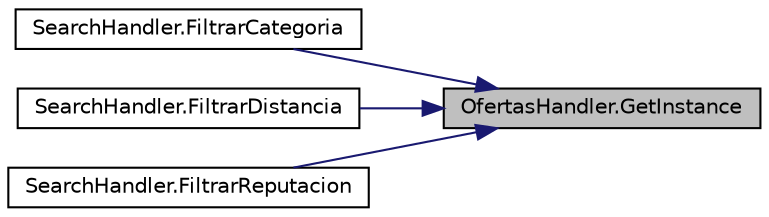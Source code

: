digraph "OfertasHandler.GetInstance"
{
 // INTERACTIVE_SVG=YES
 // LATEX_PDF_SIZE
  edge [fontname="Helvetica",fontsize="10",labelfontname="Helvetica",labelfontsize="10"];
  node [fontname="Helvetica",fontsize="10",shape=record];
  rankdir="RL";
  Node1 [label="OfertasHandler.GetInstance",height=0.2,width=0.4,color="black", fillcolor="grey75", style="filled", fontcolor="black",tooltip="Método para obtener la instancia de la clase."];
  Node1 -> Node2 [dir="back",color="midnightblue",fontsize="10",style="solid",fontname="Helvetica"];
  Node2 [label="SearchHandler.FiltrarCategoria",height=0.2,width=0.4,color="black", fillcolor="white", style="filled",URL="$classSearchHandler.html#a1ebeb88dfcc830256cf195241f8b2087",tooltip="Método para filtrar las OfertaDeServicio por Categoria"];
  Node1 -> Node3 [dir="back",color="midnightblue",fontsize="10",style="solid",fontname="Helvetica"];
  Node3 [label="SearchHandler.FiltrarDistancia",height=0.2,width=0.4,color="black", fillcolor="white", style="filled",URL="$classSearchHandler.html#a20d6784e9a1bf4a9eb04462852084be3",tooltip="Método para filtrar las OfertaDeServicio por distancia"];
  Node1 -> Node4 [dir="back",color="midnightblue",fontsize="10",style="solid",fontname="Helvetica"];
  Node4 [label="SearchHandler.FiltrarReputacion",height=0.2,width=0.4,color="black", fillcolor="white", style="filled",URL="$classSearchHandler.html#a206259c11033d2e8fb322a9c243bb0f7",tooltip="Método para filtrar las OfertaDeServicio por reputación"];
}
